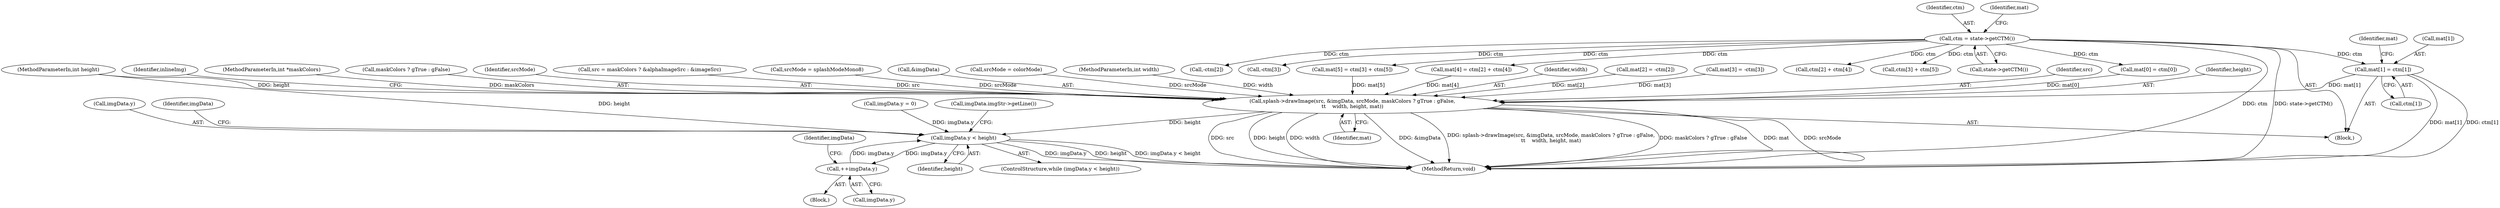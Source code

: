 digraph "0_poppler_7b2d314a61fd0e12f47c62996cb49ec0d1ba747a_10@array" {
"1000131" [label="(Call,mat[1] = ctm[1])"];
"1000121" [label="(Call,ctm = state->getCTM())"];
"1000531" [label="(Call,splash->drawImage(src, &imgData, srcMode, maskColors ? gTrue : gFalse,\n\t\t    width, height, mat))"];
"1000547" [label="(Call,imgData.y < height)"];
"1000554" [label="(Call,++imgData.y)"];
"1000552" [label="(Block,)"];
"1000154" [label="(Call,mat[4] = ctm[2] + ctm[4])"];
"1000547" [label="(Call,imgData.y < height)"];
"1000554" [label="(Call,++imgData.y)"];
"1000146" [label="(Call,mat[3] = -ctm[3])"];
"1000121" [label="(Call,ctm = state->getCTM())"];
"1000142" [label="(Call,-ctm[2])"];
"1000532" [label="(Identifier,src)"];
"1000560" [label="(Identifier,imgData)"];
"1000542" [label="(Identifier,mat)"];
"1000208" [label="(Call,imgData.y = 0)"];
"1000124" [label="(Call,mat[0] = ctm[0])"];
"1000140" [label="(Identifier,mat)"];
"1000122" [label="(Identifier,ctm)"];
"1000541" [label="(Identifier,height)"];
"1000544" [label="(Identifier,inlineImg)"];
"1000150" [label="(Call,-ctm[3])"];
"1000107" [label="(MethodParameterIn,int *maskColors)"];
"1000551" [label="(Identifier,height)"];
"1000105" [label="(MethodParameterIn,int height)"];
"1000126" [label="(Identifier,mat)"];
"1000158" [label="(Call,ctm[2] + ctm[4])"];
"1000555" [label="(Call,imgData.y)"];
"1000553" [label="(Call,imgData.imgStr->getLine())"];
"1000536" [label="(Call,maskColors ? gTrue : gFalse)"];
"1000546" [label="(ControlStructure,while (imgData.y < height))"];
"1000531" [label="(Call,splash->drawImage(src, &imgData, srcMode, maskColors ? gTrue : gFalse,\n\t\t    width, height, mat))"];
"1000135" [label="(Call,ctm[1])"];
"1000169" [label="(Call,ctm[3] + ctm[5])"];
"1000566" [label="(MethodReturn,void)"];
"1000548" [label="(Call,imgData.y)"];
"1000165" [label="(Call,mat[5] = ctm[3] + ctm[5])"];
"1000535" [label="(Identifier,srcMode)"];
"1000131" [label="(Call,mat[1] = ctm[1])"];
"1000132" [label="(Call,mat[1])"];
"1000109" [label="(Block,)"];
"1000523" [label="(Call,src = maskColors ? &alphaImageSrc : &imageSrc)"];
"1000549" [label="(Identifier,imgData)"];
"1000515" [label="(Call,srcMode = splashModeMono8)"];
"1000520" [label="(Call,srcMode = colorMode)"];
"1000533" [label="(Call,&imgData)"];
"1000104" [label="(MethodParameterIn,int width)"];
"1000540" [label="(Identifier,width)"];
"1000138" [label="(Call,mat[2] = -ctm[2])"];
"1000123" [label="(Call,state->getCTM())"];
"1000131" -> "1000109"  [label="AST: "];
"1000131" -> "1000135"  [label="CFG: "];
"1000132" -> "1000131"  [label="AST: "];
"1000135" -> "1000131"  [label="AST: "];
"1000140" -> "1000131"  [label="CFG: "];
"1000131" -> "1000566"  [label="DDG: mat[1]"];
"1000131" -> "1000566"  [label="DDG: ctm[1]"];
"1000121" -> "1000131"  [label="DDG: ctm"];
"1000131" -> "1000531"  [label="DDG: mat[1]"];
"1000121" -> "1000109"  [label="AST: "];
"1000121" -> "1000123"  [label="CFG: "];
"1000122" -> "1000121"  [label="AST: "];
"1000123" -> "1000121"  [label="AST: "];
"1000126" -> "1000121"  [label="CFG: "];
"1000121" -> "1000566"  [label="DDG: state->getCTM()"];
"1000121" -> "1000566"  [label="DDG: ctm"];
"1000121" -> "1000124"  [label="DDG: ctm"];
"1000121" -> "1000142"  [label="DDG: ctm"];
"1000121" -> "1000150"  [label="DDG: ctm"];
"1000121" -> "1000154"  [label="DDG: ctm"];
"1000121" -> "1000158"  [label="DDG: ctm"];
"1000121" -> "1000165"  [label="DDG: ctm"];
"1000121" -> "1000169"  [label="DDG: ctm"];
"1000531" -> "1000109"  [label="AST: "];
"1000531" -> "1000542"  [label="CFG: "];
"1000532" -> "1000531"  [label="AST: "];
"1000533" -> "1000531"  [label="AST: "];
"1000535" -> "1000531"  [label="AST: "];
"1000536" -> "1000531"  [label="AST: "];
"1000540" -> "1000531"  [label="AST: "];
"1000541" -> "1000531"  [label="AST: "];
"1000542" -> "1000531"  [label="AST: "];
"1000544" -> "1000531"  [label="CFG: "];
"1000531" -> "1000566"  [label="DDG: width"];
"1000531" -> "1000566"  [label="DDG: &imgData"];
"1000531" -> "1000566"  [label="DDG: splash->drawImage(src, &imgData, srcMode, maskColors ? gTrue : gFalse,\n\t\t    width, height, mat)"];
"1000531" -> "1000566"  [label="DDG: maskColors ? gTrue : gFalse"];
"1000531" -> "1000566"  [label="DDG: mat"];
"1000531" -> "1000566"  [label="DDG: srcMode"];
"1000531" -> "1000566"  [label="DDG: src"];
"1000531" -> "1000566"  [label="DDG: height"];
"1000523" -> "1000531"  [label="DDG: src"];
"1000515" -> "1000531"  [label="DDG: srcMode"];
"1000520" -> "1000531"  [label="DDG: srcMode"];
"1000107" -> "1000531"  [label="DDG: maskColors"];
"1000104" -> "1000531"  [label="DDG: width"];
"1000105" -> "1000531"  [label="DDG: height"];
"1000124" -> "1000531"  [label="DDG: mat[0]"];
"1000165" -> "1000531"  [label="DDG: mat[5]"];
"1000154" -> "1000531"  [label="DDG: mat[4]"];
"1000146" -> "1000531"  [label="DDG: mat[3]"];
"1000138" -> "1000531"  [label="DDG: mat[2]"];
"1000531" -> "1000547"  [label="DDG: height"];
"1000547" -> "1000546"  [label="AST: "];
"1000547" -> "1000551"  [label="CFG: "];
"1000548" -> "1000547"  [label="AST: "];
"1000551" -> "1000547"  [label="AST: "];
"1000553" -> "1000547"  [label="CFG: "];
"1000560" -> "1000547"  [label="CFG: "];
"1000547" -> "1000566"  [label="DDG: imgData.y"];
"1000547" -> "1000566"  [label="DDG: height"];
"1000547" -> "1000566"  [label="DDG: imgData.y < height"];
"1000208" -> "1000547"  [label="DDG: imgData.y"];
"1000554" -> "1000547"  [label="DDG: imgData.y"];
"1000105" -> "1000547"  [label="DDG: height"];
"1000547" -> "1000554"  [label="DDG: imgData.y"];
"1000554" -> "1000552"  [label="AST: "];
"1000554" -> "1000555"  [label="CFG: "];
"1000555" -> "1000554"  [label="AST: "];
"1000549" -> "1000554"  [label="CFG: "];
}

